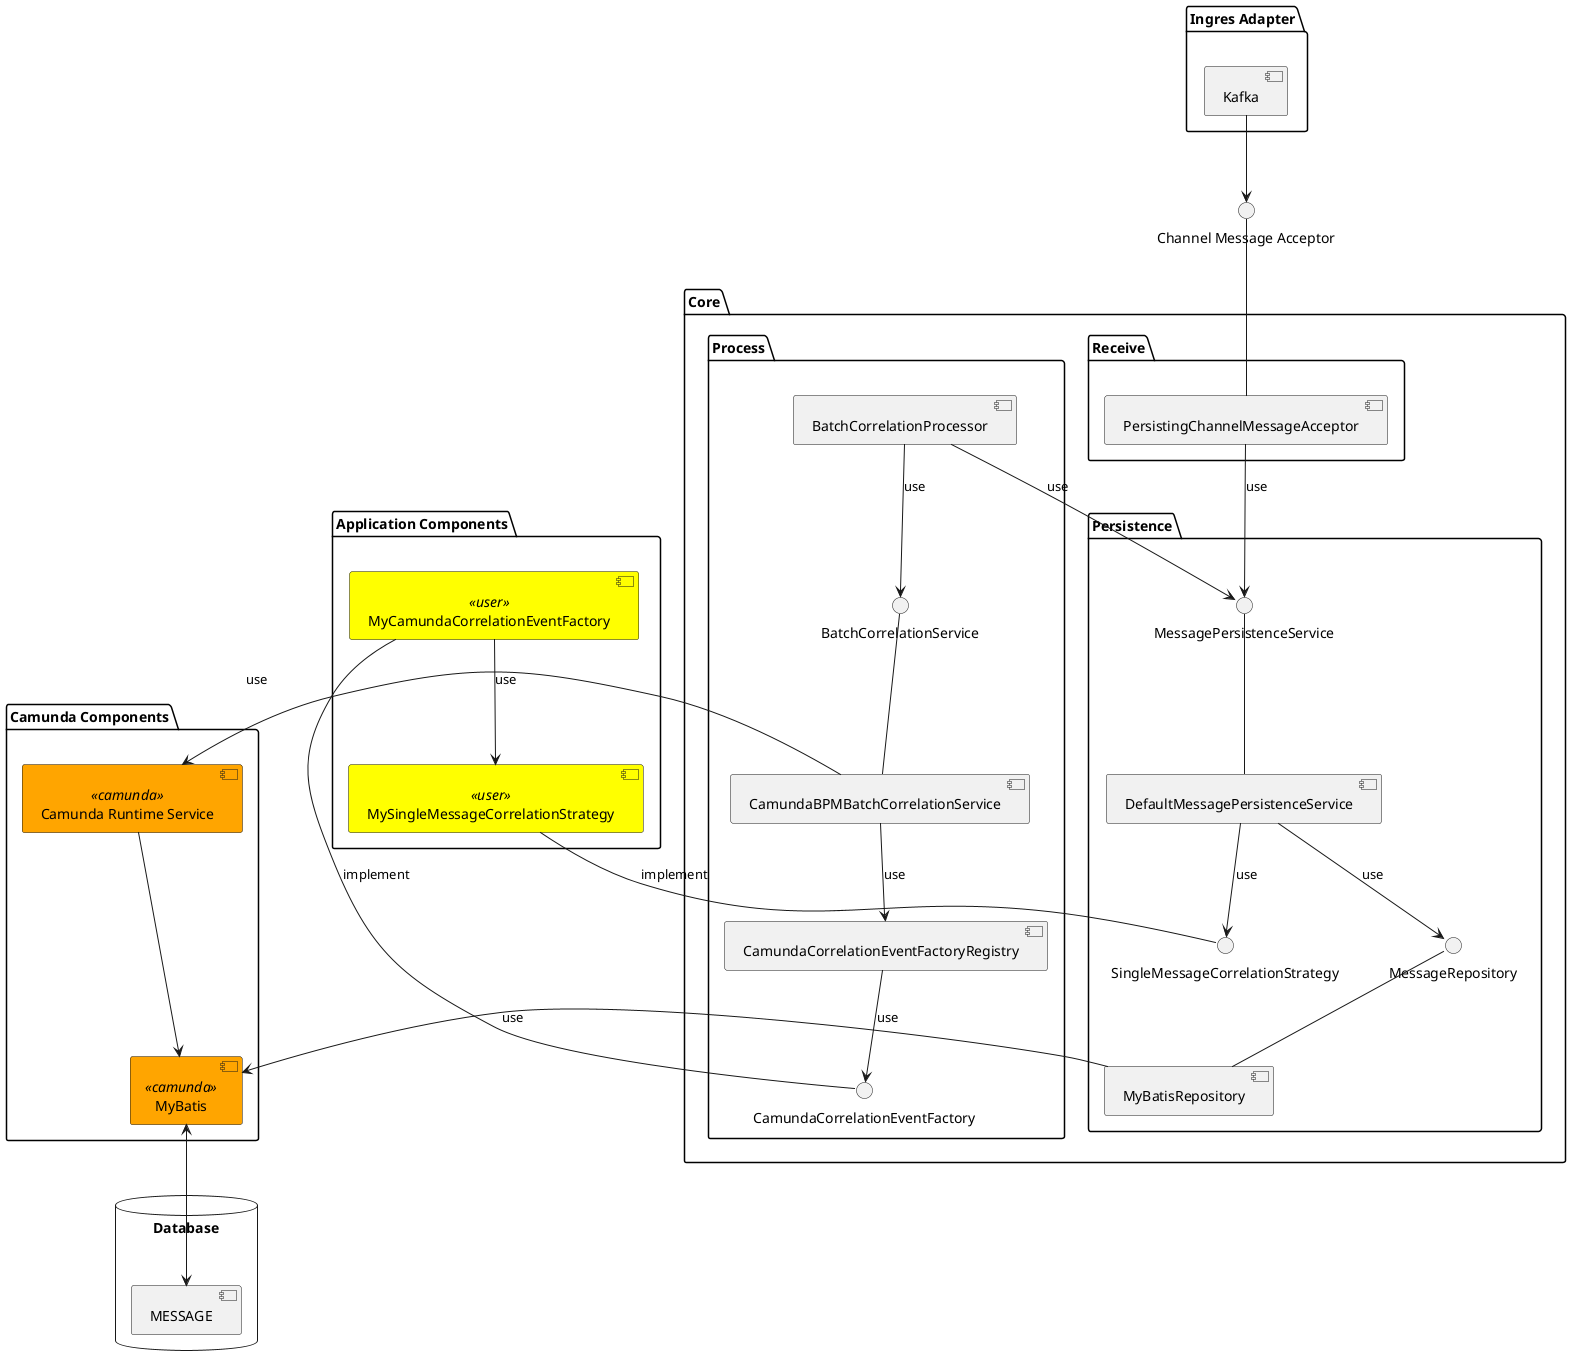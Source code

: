 @startuml



skinparam component {
  backgroundColor<<camunda>> Orange
  backgroundColor<<user>> Yellow
}

interface "Channel Message Acceptor" as CMA

package "Ingres Adapter" {
  [ Kafka ]
}

package "Core" {
  package "Receive" {
    CMA -down- [ PersistingChannelMessageAcceptor ]
  }
  package "Process" {
    BatchCorrelationService -down- [ CamundaBPMBatchCorrelationService ]
    [ BatchCorrelationProcessor ] --> BatchCorrelationService : use
    [ CamundaBPMBatchCorrelationService ] --> [ CamundaCorrelationEventFactoryRegistry ] : use
    [ CamundaCorrelationEventFactoryRegistry ] -down-> CamundaCorrelationEventFactory : use
  }
  package "Persistence" {
    MessagePersistenceService -down- [ DefaultMessagePersistenceService ]
    [ DefaultMessagePersistenceService ] --> MessageRepository : use
    [ DefaultMessagePersistenceService ] --> SingleMessageCorrelationStrategy : use
    MessageRepository -down- [ MyBatisRepository ]
  }
}

package "Application Components" {
  [ MyCamundaCorrelationEventFactory ] <<user>>
  [ MySingleMessageCorrelationStrategy ] <<user>>
  [ MyCamundaCorrelationEventFactory ] --> [ MySingleMessageCorrelationStrategy ] : use
}

package "Camunda Components" {
  [ Camunda Runtime Service ] <<camunda>>
  [ MyBatis ] <<camunda>>
  [ Camunda Runtime Service ] --down-> [ MyBatis ]
}

database "Database" {
  [ MESSAGE ]
}

[ MyBatisRepository ] --> [ MyBatis ] : use
[ PersistingChannelMessageAcceptor ] --> MessagePersistenceService : use
[ BatchCorrelationProcessor ] --> MessagePersistenceService : use

[ Kafka ] --> CMA
[ MyBatis ] <--> [ MESSAGE ]
[ CamundaBPMBatchCorrelationService ] -left-> [ Camunda Runtime Service ] : use
[ MyCamundaCorrelationEventFactory ] -down- CamundaCorrelationEventFactory : implement
[ MySingleMessageCorrelationStrategy ] -down- SingleMessageCorrelationStrategy : implement
@enduml

